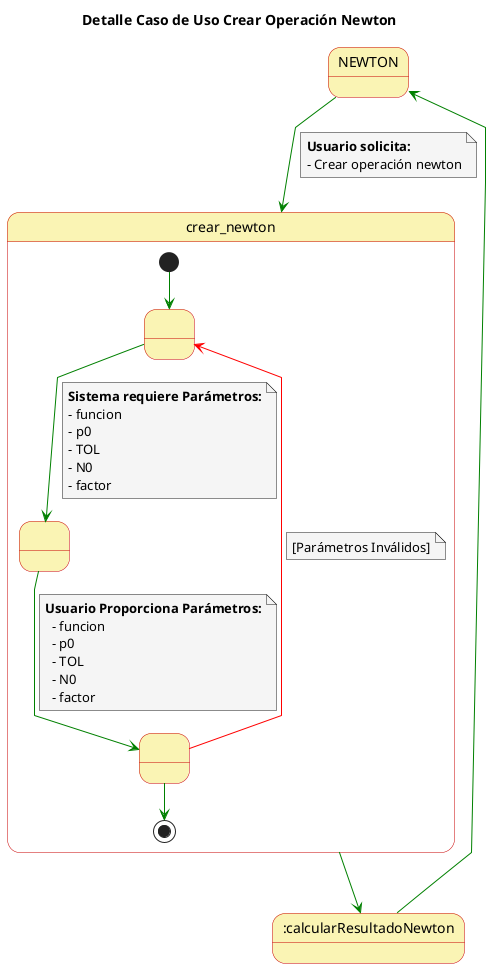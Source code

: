 @startuml

top to bottom direction

skinparam state {
  BackgroundColor #faf4b4
  BorderColor #c90000
}

skinparam note {
  BackgroundColor #f5f5f5
}

skinparam linetype polyline

title Detalle Caso de Uso Crear Operación Newton

state NEWTON 

NEWTON -[#green]-> crear_newton 
note on link
  **Usuario solicita:**
  - Crear operación newton
end note

state crear_newton {
  state 1 as " "
  state 2 as " "
  state 3 as " "
  
  [*] -[#green]-> 1
  1 -[#green]-> 2
  note on link
      **Sistema requiere Parámetros:**
      - funcion
      - p0
      - TOL
      - N0
      - factor
  end note
  2 -[#green]-> 3
  note on link
    **Usuario Proporciona Parámetros:**
      - funcion
      - p0
      - TOL
      - N0
      - factor
  end note
  3 -[#red]-> 1
  note on link
    [Parámetros Inválidos]
  end note
  3 -[#green]-> [*]
}

crear_newton -[#green]-> :calcularResultadoNewton

:calcularResultadoNewton-[#green]-> NEWTON 

@enduml